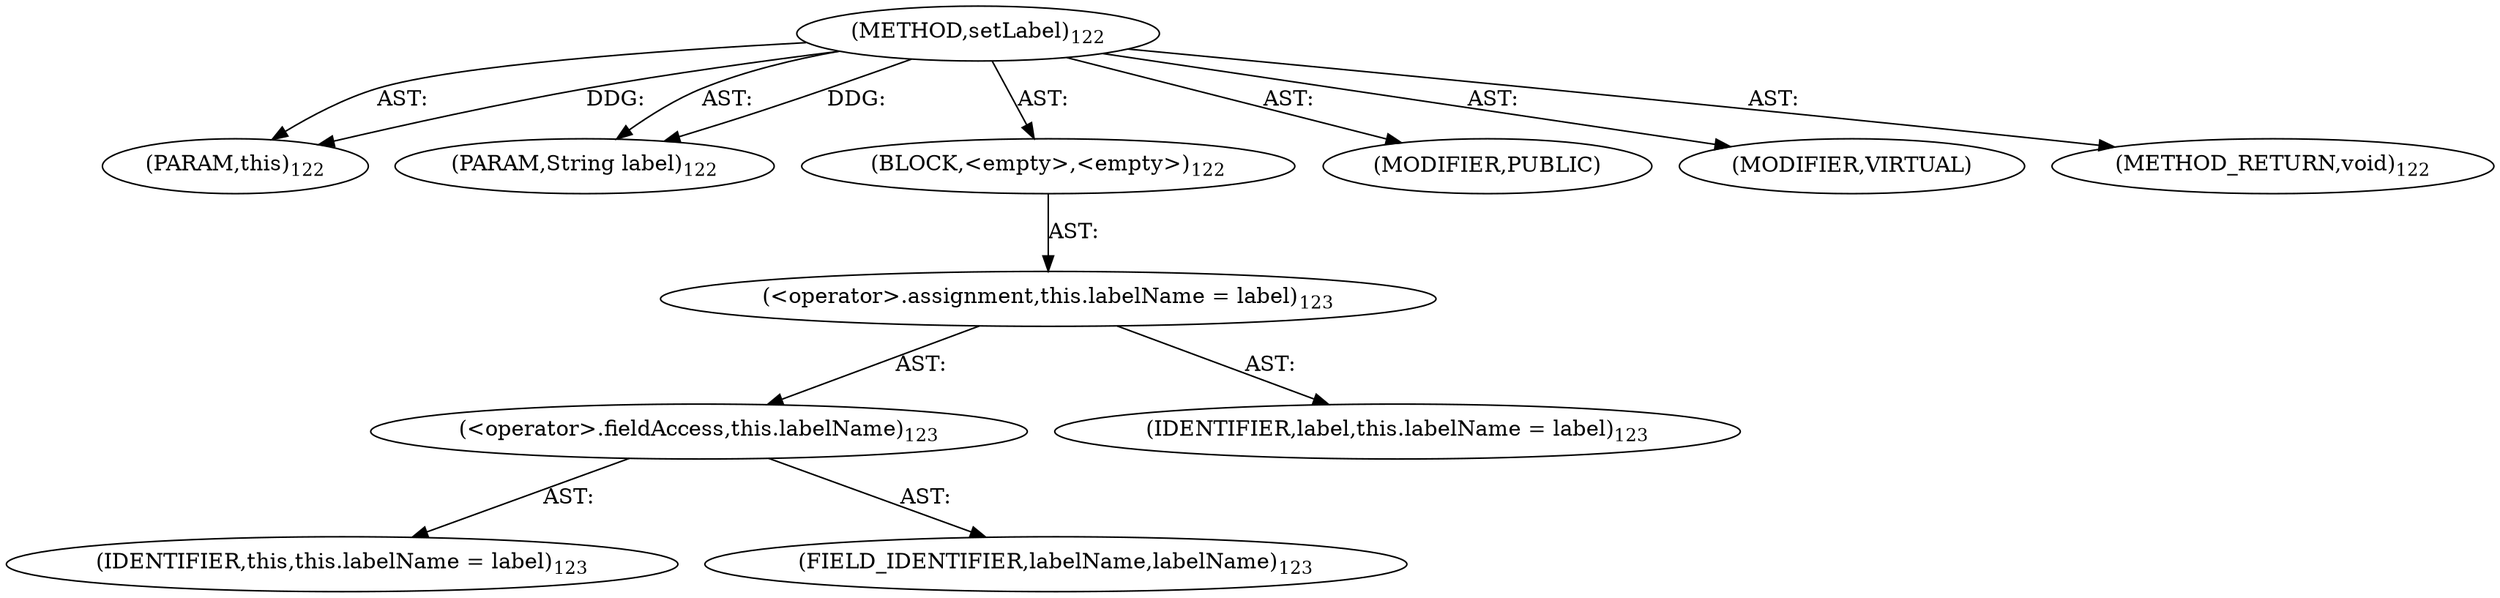 digraph "setLabel" {  
"111669149696" [label = <(METHOD,setLabel)<SUB>122</SUB>> ]
"115964116992" [label = <(PARAM,this)<SUB>122</SUB>> ]
"115964116998" [label = <(PARAM,String label)<SUB>122</SUB>> ]
"25769803776" [label = <(BLOCK,&lt;empty&gt;,&lt;empty&gt;)<SUB>122</SUB>> ]
"30064771072" [label = <(&lt;operator&gt;.assignment,this.labelName = label)<SUB>123</SUB>> ]
"30064771073" [label = <(&lt;operator&gt;.fieldAccess,this.labelName)<SUB>123</SUB>> ]
"68719476736" [label = <(IDENTIFIER,this,this.labelName = label)<SUB>123</SUB>> ]
"55834574848" [label = <(FIELD_IDENTIFIER,labelName,labelName)<SUB>123</SUB>> ]
"68719476764" [label = <(IDENTIFIER,label,this.labelName = label)<SUB>123</SUB>> ]
"133143986183" [label = <(MODIFIER,PUBLIC)> ]
"133143986184" [label = <(MODIFIER,VIRTUAL)> ]
"128849018880" [label = <(METHOD_RETURN,void)<SUB>122</SUB>> ]
  "111669149696" -> "115964116992"  [ label = "AST: "] 
  "111669149696" -> "115964116998"  [ label = "AST: "] 
  "111669149696" -> "25769803776"  [ label = "AST: "] 
  "111669149696" -> "133143986183"  [ label = "AST: "] 
  "111669149696" -> "133143986184"  [ label = "AST: "] 
  "111669149696" -> "128849018880"  [ label = "AST: "] 
  "25769803776" -> "30064771072"  [ label = "AST: "] 
  "30064771072" -> "30064771073"  [ label = "AST: "] 
  "30064771072" -> "68719476764"  [ label = "AST: "] 
  "30064771073" -> "68719476736"  [ label = "AST: "] 
  "30064771073" -> "55834574848"  [ label = "AST: "] 
  "111669149696" -> "115964116992"  [ label = "DDG: "] 
  "111669149696" -> "115964116998"  [ label = "DDG: "] 
}
